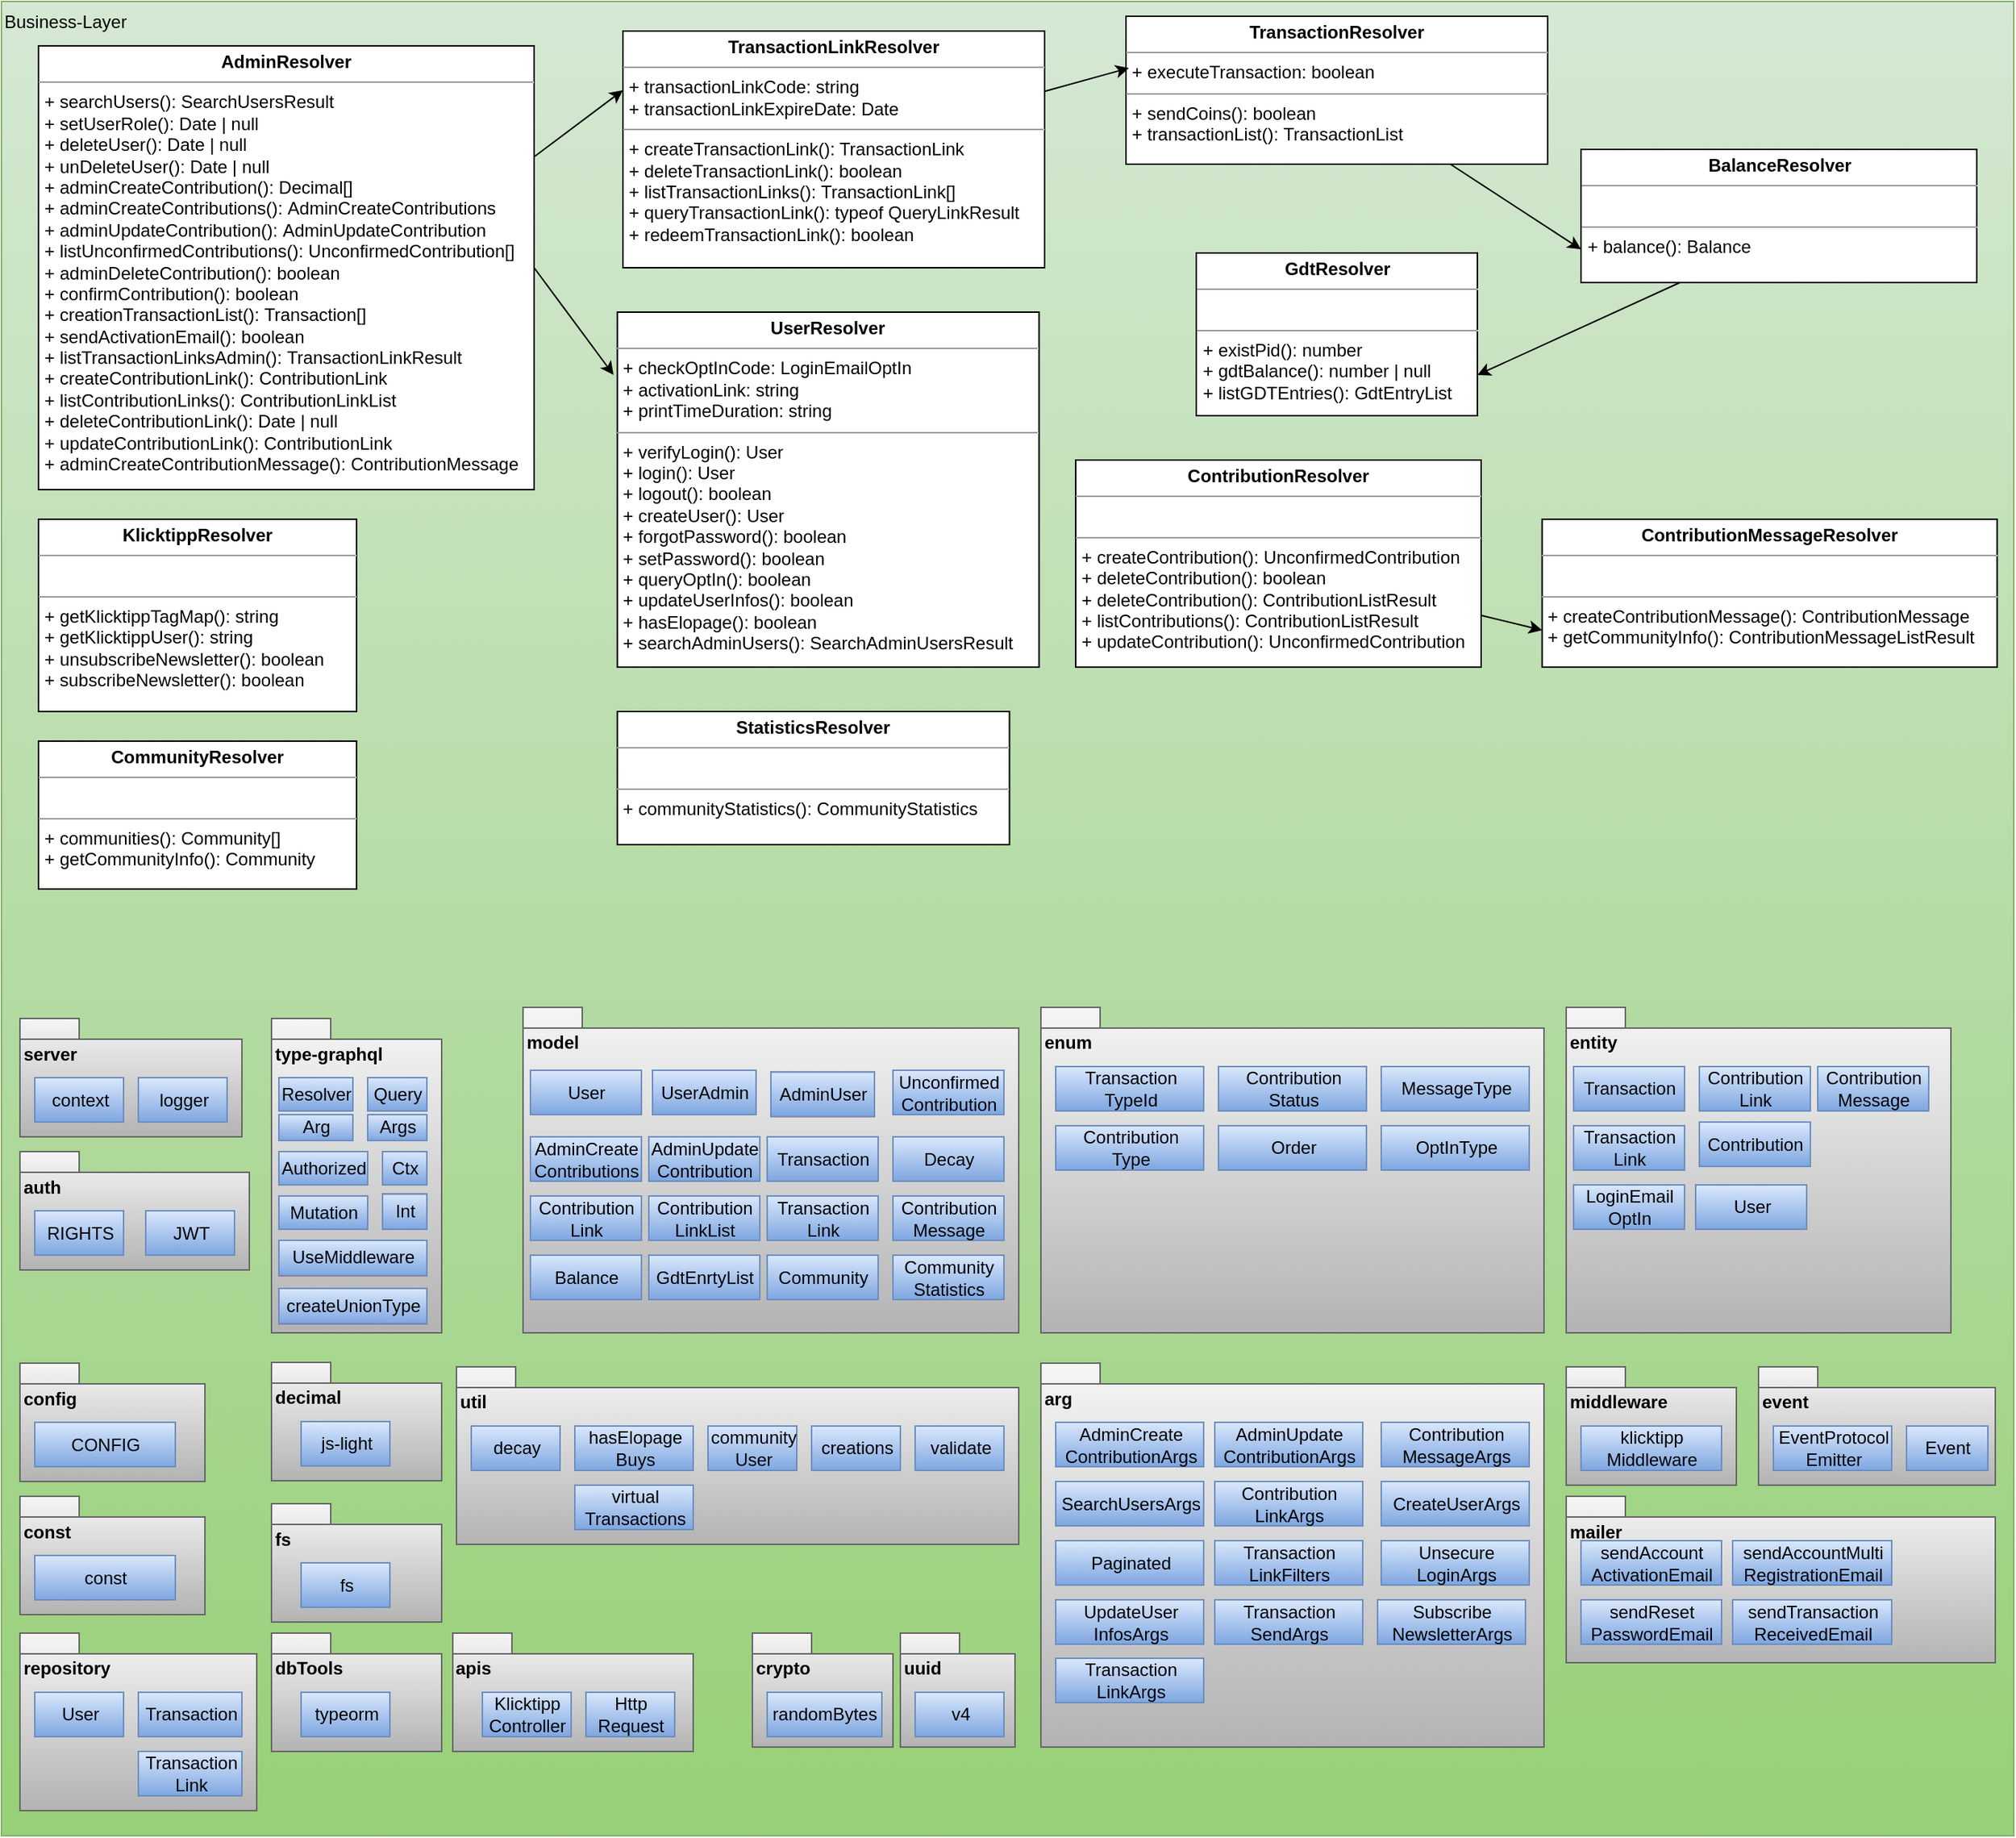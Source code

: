 <mxfile>
    <diagram id="ShO7q3t4R8ToIVqjYavh" name="Seite-1">
        <mxGraphModel dx="1363" dy="1067" grid="1" gridSize="10" guides="1" tooltips="1" connect="1" arrows="1" fold="1" page="1" pageScale="1" pageWidth="2336" pageHeight="1654" math="0" shadow="0">
            <root>
                <mxCell id="0"/>
                <mxCell id="1" parent="0"/>
                <mxCell id="2" value="Business-Layer" style="rounded=0;whiteSpace=wrap;html=1;fillColor=#d5e8d4;strokeColor=#82b366;gradientColor=#97d077;align=left;verticalAlign=top;" parent="1" vertex="1">
                    <mxGeometry x="40" y="80" width="1360" height="1240" as="geometry"/>
                </mxCell>
                <mxCell id="73" value="server" style="shape=folder;fontStyle=1;spacingTop=10;tabWidth=40;tabHeight=14;tabPosition=left;html=1;align=left;verticalAlign=top;fillColor=#f5f5f5;gradientColor=#b3b3b3;strokeColor=#666666;" vertex="1" parent="1">
                    <mxGeometry x="52.5" y="767.5" width="150" height="80" as="geometry"/>
                </mxCell>
                <mxCell id="74" value="context" style="html=1;fillColor=#dae8fc;gradientColor=#7ea6e0;strokeColor=#6c8ebf;" vertex="1" parent="1">
                    <mxGeometry x="62.5" y="807.5" width="60" height="30" as="geometry"/>
                </mxCell>
                <mxCell id="75" value="logger" style="html=1;fillColor=#dae8fc;gradientColor=#7ea6e0;strokeColor=#6c8ebf;" vertex="1" parent="1">
                    <mxGeometry x="132.5" y="807.5" width="60" height="30" as="geometry"/>
                </mxCell>
                <mxCell id="76" value="model" style="shape=folder;fontStyle=1;spacingTop=10;tabWidth=40;tabHeight=14;tabPosition=left;html=1;align=left;verticalAlign=top;fillColor=#f5f5f5;gradientColor=#b3b3b3;strokeColor=#666666;" vertex="1" parent="1">
                    <mxGeometry x="392.5" y="760" width="335" height="220" as="geometry"/>
                </mxCell>
                <mxCell id="77" value="auth" style="shape=folder;fontStyle=1;spacingTop=10;tabWidth=40;tabHeight=14;tabPosition=left;html=1;align=left;verticalAlign=top;fillColor=#f5f5f5;gradientColor=#b3b3b3;strokeColor=#666666;" vertex="1" parent="1">
                    <mxGeometry x="52.5" y="857.5" width="155" height="80" as="geometry"/>
                </mxCell>
                <mxCell id="78" value="RIGHTS" style="html=1;fillColor=#dae8fc;gradientColor=#7ea6e0;strokeColor=#6c8ebf;" vertex="1" parent="1">
                    <mxGeometry x="62.5" y="897.5" width="60" height="30" as="geometry"/>
                </mxCell>
                <mxCell id="79" value="repository" style="shape=folder;fontStyle=1;spacingTop=10;tabWidth=40;tabHeight=14;tabPosition=left;html=1;align=left;verticalAlign=top;fillColor=#f5f5f5;gradientColor=#b3b3b3;strokeColor=#666666;" vertex="1" parent="1">
                    <mxGeometry x="52.5" y="1183" width="160" height="120" as="geometry"/>
                </mxCell>
                <mxCell id="80" value="User" style="html=1;fillColor=#f8cecc;gradientColor=#ea6b66;strokeColor=#b85450;" vertex="1" parent="1">
                    <mxGeometry x="62.5" y="1223" width="60" height="30" as="geometry"/>
                </mxCell>
                <mxCell id="81" value="arg" style="shape=folder;fontStyle=1;spacingTop=10;tabWidth=40;tabHeight=14;tabPosition=left;html=1;align=left;verticalAlign=top;fillColor=#f5f5f5;gradientColor=#b3b3b3;strokeColor=#666666;" vertex="1" parent="1">
                    <mxGeometry x="742.5" y="1000.5" width="340" height="259.5" as="geometry"/>
                </mxCell>
                <mxCell id="82" value="AdminCreate&lt;br&gt;ContributionArgs" style="html=1;fillColor=#dae8fc;gradientColor=#7ea6e0;strokeColor=#6c8ebf;" vertex="1" parent="1">
                    <mxGeometry x="752.5" y="1040.5" width="100" height="30" as="geometry"/>
                </mxCell>
                <mxCell id="83" value="AdminUpdate&lt;br&gt;ContributionArgs" style="html=1;fillColor=#dae8fc;gradientColor=#7ea6e0;strokeColor=#6c8ebf;" vertex="1" parent="1">
                    <mxGeometry x="860" y="1040.5" width="100" height="30" as="geometry"/>
                </mxCell>
                <mxCell id="84" value="SearchUsersArgs" style="html=1;fillColor=#dae8fc;gradientColor=#7ea6e0;strokeColor=#6c8ebf;" vertex="1" parent="1">
                    <mxGeometry x="752.5" y="1080.5" width="100" height="30" as="geometry"/>
                </mxCell>
                <mxCell id="85" value="Contribution&lt;br&gt;LinkArgs" style="html=1;fillColor=#dae8fc;gradientColor=#7ea6e0;strokeColor=#6c8ebf;" vertex="1" parent="1">
                    <mxGeometry x="860" y="1080.5" width="100" height="30" as="geometry"/>
                </mxCell>
                <mxCell id="86" value="entity" style="shape=folder;fontStyle=1;spacingTop=10;tabWidth=40;tabHeight=14;tabPosition=left;html=1;align=left;verticalAlign=top;fillColor=#f5f5f5;gradientColor=#b3b3b3;strokeColor=#666666;" vertex="1" parent="1">
                    <mxGeometry x="1097.5" y="760" width="260" height="220" as="geometry"/>
                </mxCell>
                <mxCell id="87" value="Transaction" style="html=1;fillColor=#dae8fc;gradientColor=#7ea6e0;strokeColor=#6c8ebf;" vertex="1" parent="1">
                    <mxGeometry x="1102.5" y="800" width="75" height="30" as="geometry"/>
                </mxCell>
                <mxCell id="88" value="Contribution&lt;br&gt;Link" style="html=1;fillColor=#dae8fc;gradientColor=#7ea6e0;strokeColor=#6c8ebf;" vertex="1" parent="1">
                    <mxGeometry x="1187.5" y="800" width="75" height="30" as="geometry"/>
                </mxCell>
                <mxCell id="89" value="Transaction&lt;br&gt;Link" style="html=1;fillColor=#dae8fc;gradientColor=#7ea6e0;strokeColor=#6c8ebf;" vertex="1" parent="1">
                    <mxGeometry x="1102.5" y="840" width="75" height="30" as="geometry"/>
                </mxCell>
                <mxCell id="90" value="Transaction" style="html=1;fillColor=#dae8fc;gradientColor=#7ea6e0;strokeColor=#6c8ebf;" vertex="1" parent="1">
                    <mxGeometry x="132.5" y="1223" width="70" height="30" as="geometry"/>
                </mxCell>
                <mxCell id="91" value="util" style="shape=folder;fontStyle=1;spacingTop=10;tabWidth=40;tabHeight=14;tabPosition=left;html=1;align=left;verticalAlign=top;fillColor=#f5f5f5;gradientColor=#b3b3b3;strokeColor=#666666;" vertex="1" parent="1">
                    <mxGeometry x="347.5" y="1003" width="380" height="120" as="geometry"/>
                </mxCell>
                <mxCell id="92" value="decay" style="html=1;fillColor=#dae8fc;gradientColor=#7ea6e0;strokeColor=#6c8ebf;" vertex="1" parent="1">
                    <mxGeometry x="357.5" y="1043" width="60" height="30" as="geometry"/>
                </mxCell>
                <mxCell id="93" value="Contribution" style="html=1;fillColor=#dae8fc;gradientColor=#7ea6e0;strokeColor=#6c8ebf;" vertex="1" parent="1">
                    <mxGeometry x="1187.5" y="837.5" width="75" height="30" as="geometry"/>
                </mxCell>
                <mxCell id="94" value="hasElopage&lt;br&gt;Buys" style="html=1;fillColor=#dae8fc;gradientColor=#7ea6e0;strokeColor=#6c8ebf;" vertex="1" parent="1">
                    <mxGeometry x="427.5" y="1043" width="80" height="30" as="geometry"/>
                </mxCell>
                <mxCell id="95" value="LoginEmail&lt;br&gt;OptIn" style="html=1;fillColor=#dae8fc;gradientColor=#7ea6e0;strokeColor=#6c8ebf;" vertex="1" parent="1">
                    <mxGeometry x="1102.5" y="880" width="75" height="30" as="geometry"/>
                </mxCell>
                <mxCell id="96" value="User" style="html=1;fillColor=#dae8fc;gradientColor=#7ea6e0;strokeColor=#6c8ebf;" vertex="1" parent="1">
                    <mxGeometry x="1185" y="880" width="75" height="30" as="geometry"/>
                </mxCell>
                <mxCell id="97" value="enum" style="shape=folder;fontStyle=1;spacingTop=10;tabWidth=40;tabHeight=14;tabPosition=left;html=1;align=left;verticalAlign=top;fillColor=#f5f5f5;gradientColor=#b3b3b3;strokeColor=#666666;" vertex="1" parent="1">
                    <mxGeometry x="742.5" y="760" width="340" height="220" as="geometry"/>
                </mxCell>
                <mxCell id="98" value="Transaction&lt;br&gt;TypeId" style="html=1;fillColor=#dae8fc;gradientColor=#7ea6e0;strokeColor=#6c8ebf;" vertex="1" parent="1">
                    <mxGeometry x="752.5" y="800" width="100" height="30" as="geometry"/>
                </mxCell>
                <mxCell id="99" value="Contribution&lt;br&gt;Type" style="html=1;fillColor=#dae8fc;gradientColor=#7ea6e0;strokeColor=#6c8ebf;" vertex="1" parent="1">
                    <mxGeometry x="752.5" y="840" width="100" height="30" as="geometry"/>
                </mxCell>
                <mxCell id="100" value="Contribution&lt;br&gt;Status" style="html=1;fillColor=#dae8fc;gradientColor=#7ea6e0;strokeColor=#6c8ebf;" vertex="1" parent="1">
                    <mxGeometry x="862.5" y="800" width="100" height="30" as="geometry"/>
                </mxCell>
                <mxCell id="101" value="Paginated" style="html=1;fillColor=#dae8fc;gradientColor=#7ea6e0;strokeColor=#6c8ebf;" vertex="1" parent="1">
                    <mxGeometry x="752.5" y="1120.5" width="100" height="30" as="geometry"/>
                </mxCell>
                <mxCell id="102" value="Transaction&lt;br&gt;LinkFilters" style="html=1;fillColor=#dae8fc;gradientColor=#7ea6e0;strokeColor=#6c8ebf;" vertex="1" parent="1">
                    <mxGeometry x="860" y="1120.5" width="100" height="30" as="geometry"/>
                </mxCell>
                <mxCell id="103" value="Order" style="html=1;fillColor=#dae8fc;gradientColor=#7ea6e0;strokeColor=#6c8ebf;" vertex="1" parent="1">
                    <mxGeometry x="862.5" y="840" width="100" height="30" as="geometry"/>
                </mxCell>
                <mxCell id="104" value="community&lt;br&gt;User" style="html=1;fillColor=#dae8fc;gradientColor=#7ea6e0;strokeColor=#6c8ebf;" vertex="1" parent="1">
                    <mxGeometry x="517.5" y="1043" width="60" height="30" as="geometry"/>
                </mxCell>
                <mxCell id="105" value="mailer" style="shape=folder;fontStyle=1;spacingTop=10;tabWidth=40;tabHeight=14;tabPosition=left;html=1;align=left;verticalAlign=top;fillColor=#f5f5f5;gradientColor=#b3b3b3;strokeColor=#666666;" vertex="1" parent="1">
                    <mxGeometry x="1097.5" y="1090.5" width="290" height="112.5" as="geometry"/>
                </mxCell>
                <mxCell id="106" value="sendAccount&lt;br&gt;ActivationEmail" style="html=1;fillColor=#dae8fc;gradientColor=#7ea6e0;strokeColor=#6c8ebf;" vertex="1" parent="1">
                    <mxGeometry x="1107.5" y="1120.5" width="95" height="30" as="geometry"/>
                </mxCell>
                <mxCell id="107" value="config" style="shape=folder;fontStyle=1;spacingTop=10;tabWidth=40;tabHeight=14;tabPosition=left;html=1;align=left;verticalAlign=top;fillColor=#f5f5f5;gradientColor=#b3b3b3;strokeColor=#666666;" vertex="1" parent="1">
                    <mxGeometry x="52.5" y="1000.5" width="125" height="80" as="geometry"/>
                </mxCell>
                <mxCell id="108" value="CONFIG" style="html=1;fillColor=#dae8fc;gradientColor=#7ea6e0;strokeColor=#6c8ebf;" vertex="1" parent="1">
                    <mxGeometry x="62.5" y="1040.5" width="95" height="30" as="geometry"/>
                </mxCell>
                <mxCell id="109" value="creations" style="html=1;fillColor=#dae8fc;gradientColor=#7ea6e0;strokeColor=#6c8ebf;" vertex="1" parent="1">
                    <mxGeometry x="587.5" y="1043" width="60" height="30" as="geometry"/>
                </mxCell>
                <mxCell id="110" value="const" style="shape=folder;fontStyle=1;spacingTop=10;tabWidth=40;tabHeight=14;tabPosition=left;html=1;align=left;verticalAlign=top;fillColor=#f5f5f5;gradientColor=#b3b3b3;strokeColor=#666666;" vertex="1" parent="1">
                    <mxGeometry x="52.5" y="1090.5" width="125" height="80" as="geometry"/>
                </mxCell>
                <mxCell id="111" value="const" style="html=1;fillColor=#dae8fc;gradientColor=#7ea6e0;strokeColor=#6c8ebf;" vertex="1" parent="1">
                    <mxGeometry x="62.5" y="1130.5" width="95" height="30" as="geometry"/>
                </mxCell>
                <mxCell id="112" value="Contribution&lt;br&gt;Message" style="html=1;fillColor=#dae8fc;gradientColor=#7ea6e0;strokeColor=#6c8ebf;" vertex="1" parent="1">
                    <mxGeometry x="1267.5" y="800" width="75" height="30" as="geometry"/>
                </mxCell>
                <mxCell id="113" value="Contribution&lt;br&gt;MessageArgs" style="html=1;fillColor=#dae8fc;gradientColor=#7ea6e0;strokeColor=#6c8ebf;" vertex="1" parent="1">
                    <mxGeometry x="972.5" y="1040.5" width="100" height="30" as="geometry"/>
                </mxCell>
                <mxCell id="114" value="MessageType" style="html=1;fillColor=#dae8fc;gradientColor=#7ea6e0;strokeColor=#6c8ebf;" vertex="1" parent="1">
                    <mxGeometry x="972.5" y="800" width="100" height="30" as="geometry"/>
                </mxCell>
                <mxCell id="115" value="type-graphql" style="shape=folder;fontStyle=1;spacingTop=10;tabWidth=40;tabHeight=14;tabPosition=left;html=1;align=left;verticalAlign=top;fillColor=#f5f5f5;gradientColor=#b3b3b3;strokeColor=#666666;" vertex="1" parent="1">
                    <mxGeometry x="222.5" y="767.5" width="115" height="212.5" as="geometry"/>
                </mxCell>
                <mxCell id="116" value="dbTools" style="shape=folder;fontStyle=1;spacingTop=10;tabWidth=40;tabHeight=14;tabPosition=left;html=1;align=left;verticalAlign=top;fillColor=#f5f5f5;gradientColor=#b3b3b3;strokeColor=#666666;" vertex="1" parent="1">
                    <mxGeometry x="222.5" y="1183" width="115" height="80" as="geometry"/>
                </mxCell>
                <mxCell id="117" value="typeorm" style="html=1;fillColor=#dae8fc;gradientColor=#7ea6e0;strokeColor=#6c8ebf;" vertex="1" parent="1">
                    <mxGeometry x="242.5" y="1223" width="60" height="30" as="geometry"/>
                </mxCell>
                <mxCell id="118" value="Resolver" style="rounded=0;whiteSpace=wrap;html=1;fillColor=#dae8fc;gradientColor=#7ea6e0;strokeColor=#6c8ebf;" vertex="1" parent="1">
                    <mxGeometry x="227.5" y="807.5" width="50" height="22.5" as="geometry"/>
                </mxCell>
                <mxCell id="119" value="Query" style="rounded=0;whiteSpace=wrap;html=1;fillColor=#dae8fc;gradientColor=#7ea6e0;strokeColor=#6c8ebf;" vertex="1" parent="1">
                    <mxGeometry x="287.5" y="807.5" width="40" height="22.5" as="geometry"/>
                </mxCell>
                <mxCell id="120" value="Arg" style="rounded=0;whiteSpace=wrap;html=1;fillColor=#f8cecc;gradientColor=#ea6b66;strokeColor=#b85450;" vertex="1" parent="1">
                    <mxGeometry x="227.5" y="832.5" width="50" height="17.5" as="geometry"/>
                </mxCell>
                <mxCell id="121" value="Args" style="rounded=0;whiteSpace=wrap;html=1;fillColor=#dae8fc;gradientColor=#7ea6e0;strokeColor=#6c8ebf;" vertex="1" parent="1">
                    <mxGeometry x="287.5" y="832.5" width="40" height="17.5" as="geometry"/>
                </mxCell>
                <mxCell id="122" value="Authorized" style="rounded=0;whiteSpace=wrap;html=1;fillColor=#dae8fc;gradientColor=#7ea6e0;strokeColor=#6c8ebf;" vertex="1" parent="1">
                    <mxGeometry x="227.5" y="857.5" width="60" height="22.5" as="geometry"/>
                </mxCell>
                <mxCell id="123" value="Mutation" style="rounded=0;whiteSpace=wrap;html=1;fillColor=#dae8fc;gradientColor=#7ea6e0;strokeColor=#6c8ebf;" vertex="1" parent="1">
                    <mxGeometry x="227.5" y="887.5" width="60" height="22.5" as="geometry"/>
                </mxCell>
                <mxCell id="124" value="Ctx" style="rounded=0;whiteSpace=wrap;html=1;fillColor=#dae8fc;gradientColor=#7ea6e0;strokeColor=#6c8ebf;" vertex="1" parent="1">
                    <mxGeometry x="297.5" y="857.5" width="30" height="22.5" as="geometry"/>
                </mxCell>
                <mxCell id="125" value="fs" style="shape=folder;fontStyle=1;spacingTop=10;tabWidth=40;tabHeight=14;tabPosition=left;html=1;align=left;verticalAlign=top;fillColor=#f5f5f5;gradientColor=#b3b3b3;strokeColor=#666666;" vertex="1" parent="1">
                    <mxGeometry x="222.5" y="1095.5" width="115" height="80" as="geometry"/>
                </mxCell>
                <mxCell id="126" value="fs" style="html=1;fillColor=#f8cecc;gradientColor=#ea6b66;strokeColor=#b85450;" vertex="1" parent="1">
                    <mxGeometry x="242.5" y="1135.5" width="60" height="30" as="geometry"/>
                </mxCell>
                <mxCell id="127" value="JWT" style="html=1;fillColor=#f8cecc;gradientColor=#ea6b66;strokeColor=#b85450;" vertex="1" parent="1">
                    <mxGeometry x="137.5" y="897.5" width="60" height="30" as="geometry"/>
                </mxCell>
                <mxCell id="128" value="CreateUserArgs" style="html=1;fillColor=#dae8fc;gradientColor=#7ea6e0;strokeColor=#6c8ebf;" vertex="1" parent="1">
                    <mxGeometry x="972.5" y="1080.5" width="100" height="30" as="geometry"/>
                </mxCell>
                <mxCell id="129" value="Unsecure&lt;br&gt;LoginArgs" style="html=1;fillColor=#dae8fc;gradientColor=#7ea6e0;strokeColor=#6c8ebf;" vertex="1" parent="1">
                    <mxGeometry x="972.5" y="1120.5" width="100" height="30" as="geometry"/>
                </mxCell>
                <mxCell id="130" value="UpdateUser&lt;br&gt;InfosArgs" style="html=1;fillColor=#dae8fc;gradientColor=#7ea6e0;strokeColor=#6c8ebf;" vertex="1" parent="1">
                    <mxGeometry x="752.5" y="1160.5" width="100" height="30" as="geometry"/>
                </mxCell>
                <mxCell id="131" value="middleware" style="shape=folder;fontStyle=1;spacingTop=10;tabWidth=40;tabHeight=14;tabPosition=left;html=1;align=left;verticalAlign=top;fillColor=#f5f5f5;gradientColor=#b3b3b3;strokeColor=#666666;" vertex="1" parent="1">
                    <mxGeometry x="1097.5" y="1003" width="115" height="80" as="geometry"/>
                </mxCell>
                <mxCell id="132" value="klicktipp&lt;br&gt;Middleware" style="html=1;fillColor=#dae8fc;gradientColor=#7ea6e0;strokeColor=#6c8ebf;" vertex="1" parent="1">
                    <mxGeometry x="1107.5" y="1043" width="95" height="30" as="geometry"/>
                </mxCell>
                <mxCell id="133" value="OptInType" style="html=1;fillColor=#dae8fc;gradientColor=#7ea6e0;strokeColor=#6c8ebf;" vertex="1" parent="1">
                    <mxGeometry x="972.5" y="840" width="100" height="30" as="geometry"/>
                </mxCell>
                <mxCell id="134" value="sendReset&lt;br&gt;PasswordEmail" style="html=1;fillColor=#dae8fc;gradientColor=#7ea6e0;strokeColor=#6c8ebf;" vertex="1" parent="1">
                    <mxGeometry x="1107.5" y="1160.5" width="95" height="30" as="geometry"/>
                </mxCell>
                <mxCell id="135" value="sendAccountMulti&lt;br&gt;RegistrationEmail" style="html=1;fillColor=#dae8fc;gradientColor=#7ea6e0;strokeColor=#6c8ebf;" vertex="1" parent="1">
                    <mxGeometry x="1210" y="1120.5" width="107.5" height="30" as="geometry"/>
                </mxCell>
                <mxCell id="136" value="event" style="shape=folder;fontStyle=1;spacingTop=10;tabWidth=40;tabHeight=14;tabPosition=left;html=1;align=left;verticalAlign=top;fillColor=#f5f5f5;gradientColor=#b3b3b3;strokeColor=#666666;" vertex="1" parent="1">
                    <mxGeometry x="1227.5" y="1003" width="160" height="80" as="geometry"/>
                </mxCell>
                <mxCell id="137" value="EventProtocol&lt;br&gt;Emitter" style="html=1;fillColor=#dae8fc;gradientColor=#7ea6e0;strokeColor=#6c8ebf;" vertex="1" parent="1">
                    <mxGeometry x="1237.5" y="1043" width="80" height="30" as="geometry"/>
                </mxCell>
                <mxCell id="138" value="Event" style="html=1;fillColor=#dae8fc;gradientColor=#7ea6e0;strokeColor=#6c8ebf;" vertex="1" parent="1">
                    <mxGeometry x="1327.5" y="1043" width="55" height="30" as="geometry"/>
                </mxCell>
                <mxCell id="139" value="Int" style="rounded=0;whiteSpace=wrap;html=1;fillColor=#f8cecc;gradientColor=#ea6b66;strokeColor=#b85450;" vertex="1" parent="1">
                    <mxGeometry x="297.5" y="886.25" width="30" height="23.75" as="geometry"/>
                </mxCell>
                <mxCell id="140" value="decimal" style="shape=folder;fontStyle=1;spacingTop=10;tabWidth=40;tabHeight=14;tabPosition=left;html=1;align=left;verticalAlign=top;fillColor=#f5f5f5;gradientColor=#b3b3b3;strokeColor=#666666;" vertex="1" parent="1">
                    <mxGeometry x="222.5" y="1000" width="115" height="80" as="geometry"/>
                </mxCell>
                <mxCell id="141" value="js-light" style="html=1;fillColor=#dae8fc;gradientColor=#7ea6e0;strokeColor=#6c8ebf;" vertex="1" parent="1">
                    <mxGeometry x="242.5" y="1040" width="60" height="30" as="geometry"/>
                </mxCell>
                <mxCell id="142" value="UserAdmin" style="html=1;fillColor=#f8cecc;gradientColor=#ea6b66;strokeColor=#b85450;" vertex="1" parent="1">
                    <mxGeometry x="480" y="802.5" width="70" height="30" as="geometry"/>
                </mxCell>
                <mxCell id="143" value="Unconfirmed&lt;br&gt;Contribution" style="html=1;fillColor=#dae8fc;gradientColor=#7ea6e0;strokeColor=#6c8ebf;" vertex="1" parent="1">
                    <mxGeometry x="642.5" y="802.5" width="75" height="30" as="geometry"/>
                </mxCell>
                <mxCell id="144" value="AdminCreate&lt;br&gt;Contributions" style="html=1;fillColor=#dae8fc;gradientColor=#7ea6e0;strokeColor=#6c8ebf;" vertex="1" parent="1">
                    <mxGeometry x="397.5" y="847.5" width="75" height="30" as="geometry"/>
                </mxCell>
                <mxCell id="145" value="AdminUpdate&lt;br&gt;Contribution" style="html=1;fillColor=#dae8fc;gradientColor=#7ea6e0;strokeColor=#6c8ebf;" vertex="1" parent="1">
                    <mxGeometry x="477.5" y="847.5" width="75" height="30" as="geometry"/>
                </mxCell>
                <mxCell id="146" value="Contribution&lt;br&gt;Link" style="html=1;fillColor=#f8cecc;gradientColor=#ea6b66;strokeColor=#b85450;" vertex="1" parent="1">
                    <mxGeometry x="397.5" y="887.5" width="75" height="30" as="geometry"/>
                </mxCell>
                <mxCell id="147" value="Contribution&lt;br&gt;LinkList" style="html=1;fillColor=#dae8fc;gradientColor=#7ea6e0;strokeColor=#6c8ebf;" vertex="1" parent="1">
                    <mxGeometry x="477.5" y="887.5" width="75" height="30" as="geometry"/>
                </mxCell>
                <mxCell id="148" value="Transaction" style="html=1;fillColor=#dae8fc;gradientColor=#7ea6e0;strokeColor=#6c8ebf;" vertex="1" parent="1">
                    <mxGeometry x="557.5" y="847.5" width="75" height="30" as="geometry"/>
                </mxCell>
                <mxCell id="149" value="Transaction&lt;br&gt;Link" style="html=1;fillColor=#dae8fc;gradientColor=#7ea6e0;strokeColor=#6c8ebf;" vertex="1" parent="1">
                    <mxGeometry x="557.5" y="887.5" width="75" height="30" as="geometry"/>
                </mxCell>
                <mxCell id="150" value="User" style="html=1;fillColor=#dae8fc;gradientColor=#7ea6e0;strokeColor=#6c8ebf;" vertex="1" parent="1">
                    <mxGeometry x="397.5" y="802.5" width="75" height="30" as="geometry"/>
                </mxCell>
                <mxCell id="151" value="Decay" style="html=1;fillColor=#dae8fc;gradientColor=#7ea6e0;strokeColor=#6c8ebf;" vertex="1" parent="1">
                    <mxGeometry x="642.5" y="847.5" width="75" height="30" as="geometry"/>
                </mxCell>
                <mxCell id="152" value="Contribution&lt;br&gt;Message" style="html=1;fillColor=#dae8fc;gradientColor=#7ea6e0;strokeColor=#6c8ebf;" vertex="1" parent="1">
                    <mxGeometry x="642.5" y="887.5" width="75" height="30" as="geometry"/>
                </mxCell>
                <mxCell id="153" value="AdminUser" style="html=1;fillColor=#f8cecc;gradientColor=#ea6b66;strokeColor=#b85450;" vertex="1" parent="1">
                    <mxGeometry x="560" y="803.75" width="70" height="30" as="geometry"/>
                </mxCell>
                <mxCell id="154" value="sendTransaction&lt;br&gt;ReceivedEmail" style="html=1;fillColor=#dae8fc;gradientColor=#7ea6e0;strokeColor=#6c8ebf;" vertex="1" parent="1">
                    <mxGeometry x="1210" y="1160.5" width="107.5" height="30" as="geometry"/>
                </mxCell>
                <mxCell id="155" value="Transaction&lt;br&gt;SendArgs" style="html=1;fillColor=#dae8fc;gradientColor=#7ea6e0;strokeColor=#6c8ebf;" vertex="1" parent="1">
                    <mxGeometry x="860" y="1160.5" width="100" height="30" as="geometry"/>
                </mxCell>
                <mxCell id="156" value="Transaction&lt;br&gt;Link" style="html=1;fillColor=#dae8fc;gradientColor=#7ea6e0;strokeColor=#6c8ebf;" vertex="1" parent="1">
                    <mxGeometry x="132.5" y="1263" width="70" height="30" as="geometry"/>
                </mxCell>
                <mxCell id="157" value="validate" style="html=1;fillColor=#dae8fc;gradientColor=#7ea6e0;strokeColor=#6c8ebf;" vertex="1" parent="1">
                    <mxGeometry x="657.5" y="1043" width="60" height="30" as="geometry"/>
                </mxCell>
                <mxCell id="158" value="virtual&lt;br&gt;Transactions" style="html=1;fillColor=#dae8fc;gradientColor=#7ea6e0;strokeColor=#6c8ebf;" vertex="1" parent="1">
                    <mxGeometry x="427.5" y="1083" width="80" height="30" as="geometry"/>
                </mxCell>
                <mxCell id="159" value="Balance" style="html=1;fillColor=#f8cecc;gradientColor=#ea6b66;strokeColor=#b85450;" vertex="1" parent="1">
                    <mxGeometry x="397.5" y="927.5" width="75" height="30" as="geometry"/>
                </mxCell>
                <mxCell id="160" value="GdtEnrtyList" style="html=1;fillColor=#dae8fc;gradientColor=#7ea6e0;strokeColor=#6c8ebf;" vertex="1" parent="1">
                    <mxGeometry x="477.5" y="927.5" width="75" height="30" as="geometry"/>
                </mxCell>
                <mxCell id="161" value="apis" style="shape=folder;fontStyle=1;spacingTop=10;tabWidth=40;tabHeight=14;tabPosition=left;html=1;align=left;verticalAlign=top;fillColor=#f5f5f5;gradientColor=#b3b3b3;strokeColor=#666666;" vertex="1" parent="1">
                    <mxGeometry x="345" y="1183" width="162.5" height="80" as="geometry"/>
                </mxCell>
                <mxCell id="162" value="Klicktipp&lt;br&gt;Controller" style="html=1;fillColor=#dae8fc;gradientColor=#7ea6e0;strokeColor=#6c8ebf;" vertex="1" parent="1">
                    <mxGeometry x="365" y="1223" width="60" height="30" as="geometry"/>
                </mxCell>
                <mxCell id="163" value="Http&lt;br&gt;Request" style="html=1;fillColor=#dae8fc;gradientColor=#7ea6e0;strokeColor=#6c8ebf;" vertex="1" parent="1">
                    <mxGeometry x="435" y="1223" width="60" height="30" as="geometry"/>
                </mxCell>
                <mxCell id="164" value="Community" style="html=1;fillColor=#dae8fc;gradientColor=#7ea6e0;strokeColor=#6c8ebf;" vertex="1" parent="1">
                    <mxGeometry x="557.5" y="927.5" width="75" height="30" as="geometry"/>
                </mxCell>
                <mxCell id="165" value="Subscribe&lt;br&gt;NewsletterArgs" style="html=1;fillColor=#dae8fc;gradientColor=#7ea6e0;strokeColor=#6c8ebf;" vertex="1" parent="1">
                    <mxGeometry x="970" y="1160.5" width="100" height="30" as="geometry"/>
                </mxCell>
                <mxCell id="166" value="Community&lt;br&gt;Statistics" style="html=1;fillColor=#dae8fc;gradientColor=#7ea6e0;strokeColor=#6c8ebf;" vertex="1" parent="1">
                    <mxGeometry x="642.5" y="927.5" width="75" height="30" as="geometry"/>
                </mxCell>
                <mxCell id="167" value="UseMiddleware" style="rounded=0;whiteSpace=wrap;html=1;fillColor=#f8cecc;gradientColor=#ea6b66;strokeColor=#b85450;" vertex="1" parent="1">
                    <mxGeometry x="227.5" y="917.5" width="100" height="23.75" as="geometry"/>
                </mxCell>
                <mxCell id="168" value="createUnionType" style="rounded=0;whiteSpace=wrap;html=1;fillColor=#f8cecc;gradientColor=#ea6b66;strokeColor=#b85450;" vertex="1" parent="1">
                    <mxGeometry x="227.5" y="950" width="100" height="23.75" as="geometry"/>
                </mxCell>
                <mxCell id="169" value="Transaction&lt;br&gt;LinkArgs" style="html=1;fillColor=#dae8fc;gradientColor=#7ea6e0;strokeColor=#6c8ebf;" vertex="1" parent="1">
                    <mxGeometry x="752.5" y="1200" width="100" height="30" as="geometry"/>
                </mxCell>
                <mxCell id="170" value="uuid" style="shape=folder;fontStyle=1;spacingTop=10;tabWidth=40;tabHeight=14;tabPosition=left;html=1;align=left;verticalAlign=top;fillColor=#f5f5f5;gradientColor=#b3b3b3;strokeColor=#666666;" vertex="1" parent="1">
                    <mxGeometry x="647.5" y="1183" width="77.5" height="77" as="geometry"/>
                </mxCell>
                <mxCell id="171" value="v4" style="html=1;fillColor=#dae8fc;gradientColor=#7ea6e0;strokeColor=#6c8ebf;" vertex="1" parent="1">
                    <mxGeometry x="657.5" y="1223" width="60" height="30" as="geometry"/>
                </mxCell>
                <mxCell id="172" value="crypto" style="shape=folder;fontStyle=1;spacingTop=10;tabWidth=40;tabHeight=14;tabPosition=left;html=1;align=left;verticalAlign=top;fillColor=#f5f5f5;gradientColor=#b3b3b3;strokeColor=#666666;" vertex="1" parent="1">
                    <mxGeometry x="547.5" y="1183" width="95" height="77" as="geometry"/>
                </mxCell>
                <mxCell id="173" value="randomBytes" style="html=1;fillColor=#dae8fc;gradientColor=#7ea6e0;strokeColor=#6c8ebf;" vertex="1" parent="1">
                    <mxGeometry x="557.5" y="1223" width="77.5" height="30" as="geometry"/>
                </mxCell>
                <mxCell id="174" value="User" style="html=1;fillColor=#f8cecc;gradientColor=#ea6b66;strokeColor=#b85450;" vertex="1" parent="1">
                    <mxGeometry x="62.5" y="1223" width="60" height="30" as="geometry"/>
                </mxCell>
                <mxCell id="175" value="fs" style="html=1;fillColor=#f8cecc;gradientColor=#ea6b66;strokeColor=#b85450;" vertex="1" parent="1">
                    <mxGeometry x="242.5" y="1135.5" width="60" height="30" as="geometry"/>
                </mxCell>
                <mxCell id="176" value="JWT" style="html=1;fillColor=#dae8fc;gradientColor=#7ea6e0;strokeColor=#6c8ebf;" vertex="1" parent="1">
                    <mxGeometry x="137.5" y="897.5" width="60" height="30" as="geometry"/>
                </mxCell>
                <mxCell id="177" value="createUnionType" style="rounded=0;whiteSpace=wrap;html=1;fillColor=#f8cecc;gradientColor=#ea6b66;strokeColor=#b85450;" vertex="1" parent="1">
                    <mxGeometry x="227.5" y="950" width="100" height="23.75" as="geometry"/>
                </mxCell>
                <mxCell id="178" value="UseMiddleware" style="rounded=0;whiteSpace=wrap;html=1;fillColor=#f8cecc;gradientColor=#ea6b66;strokeColor=#b85450;" vertex="1" parent="1">
                    <mxGeometry x="227.5" y="917.5" width="100" height="23.75" as="geometry"/>
                </mxCell>
                <mxCell id="179" value="Int" style="rounded=0;whiteSpace=wrap;html=1;fillColor=#f8cecc;gradientColor=#ea6b66;strokeColor=#b85450;" vertex="1" parent="1">
                    <mxGeometry x="297.5" y="886.25" width="30" height="23.75" as="geometry"/>
                </mxCell>
                <mxCell id="180" value="Arg" style="rounded=0;whiteSpace=wrap;html=1;fillColor=#f8cecc;gradientColor=#ea6b66;strokeColor=#b85450;" vertex="1" parent="1">
                    <mxGeometry x="227.5" y="832.5" width="50" height="17.5" as="geometry"/>
                </mxCell>
                <mxCell id="181" value="UserAdmin" style="html=1;fillColor=#dae8fc;gradientColor=#7ea6e0;strokeColor=#6c8ebf;" vertex="1" parent="1">
                    <mxGeometry x="480" y="802.5" width="70" height="30" as="geometry"/>
                </mxCell>
                <mxCell id="182" value="AdminUser" style="html=1;fillColor=#dae8fc;gradientColor=#7ea6e0;strokeColor=#6c8ebf;" vertex="1" parent="1">
                    <mxGeometry x="560" y="803.75" width="70" height="30" as="geometry"/>
                </mxCell>
                <mxCell id="185" value="User" style="html=1;fillColor=#f8cecc;gradientColor=#ea6b66;strokeColor=#b85450;" vertex="1" parent="1">
                    <mxGeometry x="62.5" y="1223" width="60" height="30" as="geometry"/>
                </mxCell>
                <mxCell id="186" value="fs" style="html=1;fillColor=#f8cecc;gradientColor=#ea6b66;strokeColor=#b85450;" vertex="1" parent="1">
                    <mxGeometry x="242.5" y="1135.5" width="60" height="30" as="geometry"/>
                </mxCell>
                <mxCell id="187" value="User" style="html=1;fillColor=#dae8fc;gradientColor=#7ea6e0;strokeColor=#6c8ebf;" vertex="1" parent="1">
                    <mxGeometry x="62.5" y="1223" width="60" height="30" as="geometry"/>
                </mxCell>
                <mxCell id="188" value="fs" style="html=1;fillColor=#dae8fc;gradientColor=#7ea6e0;strokeColor=#6c8ebf;" vertex="1" parent="1">
                    <mxGeometry x="242.5" y="1135.5" width="60" height="30" as="geometry"/>
                </mxCell>
                <mxCell id="189" value="createUnionType" style="rounded=0;whiteSpace=wrap;html=1;fillColor=#dae8fc;gradientColor=#7ea6e0;strokeColor=#6c8ebf;" vertex="1" parent="1">
                    <mxGeometry x="227.5" y="950" width="100" height="23.75" as="geometry"/>
                </mxCell>
                <mxCell id="190" value="UseMiddleware" style="rounded=0;whiteSpace=wrap;html=1;fillColor=#dae8fc;gradientColor=#7ea6e0;strokeColor=#6c8ebf;" vertex="1" parent="1">
                    <mxGeometry x="227.5" y="917.5" width="100" height="23.75" as="geometry"/>
                </mxCell>
                <mxCell id="191" value="Int" style="rounded=0;whiteSpace=wrap;html=1;fillColor=#dae8fc;gradientColor=#7ea6e0;strokeColor=#6c8ebf;" vertex="1" parent="1">
                    <mxGeometry x="297.5" y="886.25" width="30" height="23.75" as="geometry"/>
                </mxCell>
                <mxCell id="192" value="Arg" style="rounded=0;whiteSpace=wrap;html=1;fillColor=#dae8fc;gradientColor=#7ea6e0;strokeColor=#6c8ebf;" vertex="1" parent="1">
                    <mxGeometry x="227.5" y="832.5" width="50" height="17.5" as="geometry"/>
                </mxCell>
                <mxCell id="193" value="Balance" style="html=1;fillColor=#dae8fc;gradientColor=#7ea6e0;strokeColor=#6c8ebf;" vertex="1" parent="1">
                    <mxGeometry x="397.5" y="927.5" width="75" height="30" as="geometry"/>
                </mxCell>
                <mxCell id="194" value="Contribution&lt;br&gt;Link" style="html=1;fillColor=#dae8fc;gradientColor=#7ea6e0;strokeColor=#6c8ebf;" vertex="1" parent="1">
                    <mxGeometry x="397.5" y="887.5" width="75" height="30" as="geometry"/>
                </mxCell>
                <mxCell id="195" style="edgeStyle=none;html=1;entryX=-0.009;entryY=0.177;entryDx=0;entryDy=0;exitX=1;exitY=0.5;exitDx=0;exitDy=0;entryPerimeter=0;" edge="1" parent="1" source="197" target="198">
                    <mxGeometry relative="1" as="geometry">
                        <Array as="points"/>
                        <mxPoint x="633.04" y="324" as="targetPoint"/>
                    </mxGeometry>
                </mxCell>
                <mxCell id="196" style="edgeStyle=none;html=1;entryX=0;entryY=0.25;entryDx=0;entryDy=0;exitX=1;exitY=0.25;exitDx=0;exitDy=0;" edge="1" parent="1" source="197" target="201">
                    <mxGeometry relative="1" as="geometry">
                        <Array as="points"/>
                        <mxPoint x="656.5" y="225" as="targetPoint"/>
                    </mxGeometry>
                </mxCell>
                <mxCell id="197" value="&lt;p style=&quot;margin: 0px ; margin-top: 4px ; text-align: center&quot;&gt;&lt;b&gt;AdminResolver&lt;/b&gt;&lt;/p&gt;&lt;hr size=&quot;1&quot;&gt;&lt;p style=&quot;margin: 0px ; margin-left: 4px&quot;&gt;+ searchUsers():&amp;nbsp;SearchUsersResult&lt;/p&gt;&lt;p style=&quot;margin: 0px ; margin-left: 4px&quot;&gt;+&amp;nbsp;setUserRole(): Date | null&lt;/p&gt;&lt;p style=&quot;margin: 0px ; margin-left: 4px&quot;&gt;+&amp;nbsp;deleteUser(): Date | null&lt;/p&gt;&lt;p style=&quot;margin: 0px ; margin-left: 4px&quot;&gt;+&amp;nbsp;unDeleteUser(): Date | null&lt;/p&gt;&lt;p style=&quot;margin: 0px ; margin-left: 4px&quot;&gt;+&amp;nbsp;adminCreateContribution():&amp;nbsp;Decimal[]&lt;/p&gt;&lt;p style=&quot;margin: 0px ; margin-left: 4px&quot;&gt;+&amp;nbsp;adminCreateContributions():&amp;nbsp;AdminCreateContributions&lt;/p&gt;&lt;p style=&quot;margin: 0px ; margin-left: 4px&quot;&gt;+&amp;nbsp;adminUpdateContribution():&amp;nbsp;AdminUpdateContribution&lt;/p&gt;&lt;p style=&quot;margin: 0px ; margin-left: 4px&quot;&gt;+&amp;nbsp;listUnconfirmedContributions():&amp;nbsp;UnconfirmedContribution[]&lt;/p&gt;&lt;p style=&quot;margin: 0px ; margin-left: 4px&quot;&gt;+&amp;nbsp;adminDeleteContribution():&amp;nbsp;boolean&lt;/p&gt;&lt;p style=&quot;margin: 0px ; margin-left: 4px&quot;&gt;+&amp;nbsp;confirmContribution():&amp;nbsp;boolean&lt;/p&gt;&lt;p style=&quot;margin: 0px ; margin-left: 4px&quot;&gt;+&amp;nbsp;creationTransactionList():&amp;nbsp;Transaction[]&lt;/p&gt;&lt;p style=&quot;margin: 0px ; margin-left: 4px&quot;&gt;+&amp;nbsp;sendActivationEmail():&amp;nbsp;boolean&lt;/p&gt;&lt;p style=&quot;margin: 0px ; margin-left: 4px&quot;&gt;+&amp;nbsp;listTransactionLinksAdmin():&amp;nbsp;TransactionLinkResult&lt;/p&gt;&lt;p style=&quot;margin: 0px ; margin-left: 4px&quot;&gt;+&amp;nbsp;createContributionLink():&amp;nbsp;ContributionLink&lt;/p&gt;&lt;p style=&quot;margin: 0px ; margin-left: 4px&quot;&gt;+&amp;nbsp;listContributionLinks():&amp;nbsp;ContributionLinkList&lt;/p&gt;&lt;p style=&quot;margin: 0px ; margin-left: 4px&quot;&gt;+&amp;nbsp;deleteContributionLink():&amp;nbsp;Date | null&lt;/p&gt;&lt;p style=&quot;margin: 0px ; margin-left: 4px&quot;&gt;+&amp;nbsp;updateContributionLink():&amp;nbsp;ContributionLink&lt;/p&gt;&lt;p style=&quot;margin: 0px ; margin-left: 4px&quot;&gt;+&amp;nbsp;adminCreateContributionMessage():&amp;nbsp;ContributionMessage&lt;/p&gt;" style="verticalAlign=top;align=left;overflow=fill;fontSize=12;fontFamily=Helvetica;html=1;" vertex="1" parent="1">
                    <mxGeometry x="65" y="110" width="335" height="300" as="geometry"/>
                </mxCell>
                <mxCell id="198" value="&lt;p style=&quot;margin: 0px ; margin-top: 4px ; text-align: center&quot;&gt;&lt;b&gt;UserResolver&lt;/b&gt;&lt;/p&gt;&lt;hr size=&quot;1&quot;&gt;&lt;p style=&quot;margin: 0px ; margin-left: 4px&quot;&gt;+ checkOptInCode:&amp;nbsp;LoginEmailOptIn&lt;/p&gt;&lt;p style=&quot;margin: 0px ; margin-left: 4px&quot;&gt;+&amp;nbsp;activationLink: string&lt;/p&gt;&lt;p style=&quot;margin: 0px ; margin-left: 4px&quot;&gt;+&amp;nbsp;printTimeDuration: string&lt;/p&gt;&lt;hr size=&quot;1&quot;&gt;&lt;p style=&quot;margin: 0px ; margin-left: 4px&quot;&gt;+ verifyLogin(): User&lt;/p&gt;&lt;p style=&quot;margin: 0px ; margin-left: 4px&quot;&gt;+&amp;nbsp;login(): User&lt;/p&gt;&lt;p style=&quot;margin: 0px ; margin-left: 4px&quot;&gt;+&amp;nbsp;logout(): boolean&lt;/p&gt;&lt;p style=&quot;margin: 0px ; margin-left: 4px&quot;&gt;+&amp;nbsp;createUser(): User&lt;/p&gt;&lt;p style=&quot;margin: 0px ; margin-left: 4px&quot;&gt;+&amp;nbsp;forgotPassword(): boolean&lt;/p&gt;&lt;p style=&quot;margin: 0px ; margin-left: 4px&quot;&gt;+&amp;nbsp;setPassword(): boolean&lt;/p&gt;&lt;p style=&quot;margin: 0px ; margin-left: 4px&quot;&gt;+&amp;nbsp;queryOptIn(): boolean&lt;/p&gt;&lt;p style=&quot;margin: 0px ; margin-left: 4px&quot;&gt;+&amp;nbsp;updateUserInfos(): boolean&lt;/p&gt;&lt;p style=&quot;margin: 0px ; margin-left: 4px&quot;&gt;+&amp;nbsp;hasElopage(): boolean&lt;/p&gt;&lt;p style=&quot;margin: 0px ; margin-left: 4px&quot;&gt;+&amp;nbsp;searchAdminUsers():&amp;nbsp;SearchAdminUsersResult&lt;/p&gt;" style="verticalAlign=top;align=left;overflow=fill;fontSize=12;fontFamily=Helvetica;html=1;" vertex="1" parent="1">
                    <mxGeometry x="456.25" y="290" width="285" height="240" as="geometry"/>
                </mxCell>
                <mxCell id="203" style="edgeStyle=none;html=1;entryX=0;entryY=0.75;entryDx=0;entryDy=0;" edge="1" parent="1" source="199" target="202">
                    <mxGeometry relative="1" as="geometry"/>
                </mxCell>
                <mxCell id="199" value="&lt;p style=&quot;margin: 0px ; margin-top: 4px ; text-align: center&quot;&gt;&lt;b&gt;TransactionResolver&lt;/b&gt;&lt;/p&gt;&lt;hr size=&quot;1&quot;&gt;&lt;p style=&quot;margin: 0px ; margin-left: 4px&quot;&gt;+ executeTransaction: boolean&lt;/p&gt;&lt;hr size=&quot;1&quot;&gt;&lt;p style=&quot;margin: 0px ; margin-left: 4px&quot;&gt;+ sendCoins(): boolean&lt;/p&gt;&lt;p style=&quot;margin: 0px ; margin-left: 4px&quot;&gt;+&amp;nbsp;transactionList():&amp;nbsp;TransactionList&lt;/p&gt;" style="verticalAlign=top;align=left;overflow=fill;fontSize=12;fontFamily=Helvetica;html=1;" vertex="1" parent="1">
                    <mxGeometry x="800" y="90" width="285" height="100" as="geometry"/>
                </mxCell>
                <mxCell id="200" style="edgeStyle=none;html=1;entryX=0.007;entryY=0.35;entryDx=0;entryDy=0;entryPerimeter=0;" edge="1" parent="1" source="201" target="199">
                    <mxGeometry relative="1" as="geometry"/>
                </mxCell>
                <mxCell id="201" value="&lt;p style=&quot;margin: 0px ; margin-top: 4px ; text-align: center&quot;&gt;&lt;b&gt;TransactionLinkResolver&lt;/b&gt;&lt;/p&gt;&lt;hr size=&quot;1&quot;&gt;&lt;p style=&quot;margin: 0px ; margin-left: 4px&quot;&gt;+&amp;nbsp;transactionLinkCode: string&lt;/p&gt;&lt;p style=&quot;margin: 0px ; margin-left: 4px&quot;&gt;+&amp;nbsp;transactionLinkExpireDate: Date&lt;/p&gt;&lt;hr size=&quot;1&quot;&gt;&lt;p style=&quot;margin: 0px ; margin-left: 4px&quot;&gt;+ createTransactionLink(): TransactionLink&lt;/p&gt;&lt;p style=&quot;margin: 0px ; margin-left: 4px&quot;&gt;+&amp;nbsp;deleteTransactionLink(): boolean&lt;/p&gt;&lt;p style=&quot;margin: 0px ; margin-left: 4px&quot;&gt;+&amp;nbsp;listTransactionLinks():&amp;nbsp;TransactionLink[]&lt;/p&gt;&lt;p style=&quot;margin: 0px ; margin-left: 4px&quot;&gt;+&amp;nbsp;queryTransactionLink():&amp;nbsp;typeof QueryLinkResult&lt;/p&gt;&lt;p style=&quot;margin: 0px ; margin-left: 4px&quot;&gt;+&amp;nbsp;redeemTransactionLink(): boolean&lt;/p&gt;" style="verticalAlign=top;align=left;overflow=fill;fontSize=12;fontFamily=Helvetica;html=1;" vertex="1" parent="1">
                    <mxGeometry x="460" y="100" width="285" height="160" as="geometry"/>
                </mxCell>
                <mxCell id="211" style="edgeStyle=none;html=1;entryX=1;entryY=0.75;entryDx=0;entryDy=0;exitX=0.25;exitY=1;exitDx=0;exitDy=0;" edge="1" parent="1" source="202" target="206">
                    <mxGeometry relative="1" as="geometry"/>
                </mxCell>
                <mxCell id="202" value="&lt;p style=&quot;margin: 0px ; margin-top: 4px ; text-align: center&quot;&gt;&lt;b&gt;BalanceResolver&lt;/b&gt;&lt;/p&gt;&lt;hr size=&quot;1&quot;&gt;&lt;p style=&quot;margin: 0px ; margin-left: 4px&quot;&gt;&lt;br&gt;&lt;/p&gt;&lt;hr size=&quot;1&quot;&gt;&lt;p style=&quot;margin: 0px ; margin-left: 4px&quot;&gt;+ balance(): Balance&lt;/p&gt;" style="verticalAlign=top;align=left;overflow=fill;fontSize=12;fontFamily=Helvetica;html=1;" vertex="1" parent="1">
                    <mxGeometry x="1107.5" y="180" width="267.5" height="90" as="geometry"/>
                </mxCell>
                <mxCell id="204" value="&lt;p style=&quot;margin: 0px ; margin-top: 4px ; text-align: center&quot;&gt;&lt;b&gt;StatisticsResolver&lt;/b&gt;&lt;/p&gt;&lt;hr size=&quot;1&quot;&gt;&lt;p style=&quot;margin: 0px ; margin-left: 4px&quot;&gt;&lt;br&gt;&lt;/p&gt;&lt;hr size=&quot;1&quot;&gt;&lt;p style=&quot;margin: 0px ; margin-left: 4px&quot;&gt;+ communityStatistics(): CommunityStatistics&lt;/p&gt;" style="verticalAlign=top;align=left;overflow=fill;fontSize=12;fontFamily=Helvetica;html=1;" vertex="1" parent="1">
                    <mxGeometry x="456.25" y="560" width="265" height="90" as="geometry"/>
                </mxCell>
                <mxCell id="205" value="&lt;p style=&quot;margin: 0px ; margin-top: 4px ; text-align: center&quot;&gt;&lt;b&gt;KlicktippResolver&lt;/b&gt;&lt;/p&gt;&lt;hr size=&quot;1&quot;&gt;&lt;p style=&quot;margin: 0px ; margin-left: 4px&quot;&gt;&lt;br&gt;&lt;/p&gt;&lt;hr size=&quot;1&quot;&gt;&lt;p style=&quot;margin: 0px ; margin-left: 4px&quot;&gt;+ getKlicktippTagMap(): string&lt;/p&gt;&lt;p style=&quot;margin: 0px ; margin-left: 4px&quot;&gt;+&amp;nbsp;getKlicktippUser(): string&lt;/p&gt;&lt;p style=&quot;margin: 0px ; margin-left: 4px&quot;&gt;+&amp;nbsp;unsubscribeNewsletter(): boolean&lt;/p&gt;&lt;p style=&quot;margin: 0px ; margin-left: 4px&quot;&gt;+&amp;nbsp;subscribeNewsletter():&amp;nbsp;boolean&lt;/p&gt;" style="verticalAlign=top;align=left;overflow=fill;fontSize=12;fontFamily=Helvetica;html=1;" vertex="1" parent="1">
                    <mxGeometry x="65" y="430" width="215" height="130" as="geometry"/>
                </mxCell>
                <mxCell id="206" value="&lt;p style=&quot;margin: 0px ; margin-top: 4px ; text-align: center&quot;&gt;&lt;b&gt;GdtResolver&lt;/b&gt;&lt;/p&gt;&lt;hr size=&quot;1&quot;&gt;&lt;p style=&quot;margin: 0px ; margin-left: 4px&quot;&gt;&lt;br&gt;&lt;/p&gt;&lt;hr size=&quot;1&quot;&gt;&lt;p style=&quot;margin: 0px ; margin-left: 4px&quot;&gt;+ existPid(): number&lt;/p&gt;&lt;p style=&quot;margin: 0px ; margin-left: 4px&quot;&gt;+&amp;nbsp;gdtBalance():&amp;nbsp;number | null&lt;/p&gt;&lt;p style=&quot;margin: 0px ; margin-left: 4px&quot;&gt;+&amp;nbsp;listGDTEntries():&amp;nbsp;GdtEntryList&lt;/p&gt;" style="verticalAlign=top;align=left;overflow=fill;fontSize=12;fontFamily=Helvetica;html=1;" vertex="1" parent="1">
                    <mxGeometry x="847.5" y="250" width="190" height="110" as="geometry"/>
                </mxCell>
                <mxCell id="207" value="&lt;p style=&quot;margin: 0px ; margin-top: 4px ; text-align: center&quot;&gt;&lt;b&gt;ContributionMessageResolver&lt;/b&gt;&lt;/p&gt;&lt;hr size=&quot;1&quot;&gt;&lt;p style=&quot;margin: 0px ; margin-left: 4px&quot;&gt;&lt;br&gt;&lt;/p&gt;&lt;hr size=&quot;1&quot;&gt;&lt;p style=&quot;margin: 0px ; margin-left: 4px&quot;&gt;+ createContributionMessage():&amp;nbsp;ContributionMessage&lt;/p&gt;&lt;p style=&quot;margin: 0px ; margin-left: 4px&quot;&gt;&lt;span&gt;+ getCommunityInfo(): ContributionMessageListResult&lt;/span&gt;&lt;/p&gt;" style="verticalAlign=top;align=left;overflow=fill;fontSize=12;fontFamily=Helvetica;html=1;" vertex="1" parent="1">
                    <mxGeometry x="1081.25" y="430" width="307.5" height="100" as="geometry"/>
                </mxCell>
                <mxCell id="208" style="edgeStyle=none;html=1;entryX=0;entryY=0.75;entryDx=0;entryDy=0;exitX=1;exitY=0.75;exitDx=0;exitDy=0;" edge="1" parent="1" source="209" target="207">
                    <mxGeometry relative="1" as="geometry"/>
                </mxCell>
                <mxCell id="209" value="&lt;p style=&quot;margin: 0px ; margin-top: 4px ; text-align: center&quot;&gt;&lt;b&gt;ContributionResolver&lt;/b&gt;&lt;/p&gt;&lt;hr size=&quot;1&quot;&gt;&lt;p style=&quot;margin: 0px ; margin-left: 4px&quot;&gt;&lt;br&gt;&lt;/p&gt;&lt;hr size=&quot;1&quot;&gt;&lt;p style=&quot;margin: 0px ; margin-left: 4px&quot;&gt;+ createContribution():&amp;nbsp;UnconfirmedContribution&lt;/p&gt;&lt;p style=&quot;margin: 0px ; margin-left: 4px&quot;&gt;&lt;span&gt;+ deleteContribution(): boolean&lt;/span&gt;&lt;/p&gt;&lt;p style=&quot;margin: 0px ; margin-left: 4px&quot;&gt;&lt;span&gt;+ deleteContribution(): ContributionListResult&lt;/span&gt;&lt;/p&gt;&lt;p style=&quot;margin: 0px ; margin-left: 4px&quot;&gt;&lt;span&gt;+ listContributions(): ContributionListResult&lt;/span&gt;&lt;/p&gt;&lt;p style=&quot;margin: 0px ; margin-left: 4px&quot;&gt;&lt;span&gt;+ updateContribution(): UnconfirmedContribution&lt;/span&gt;&lt;/p&gt;" style="verticalAlign=top;align=left;overflow=fill;fontSize=12;fontFamily=Helvetica;html=1;" vertex="1" parent="1">
                    <mxGeometry x="766" y="390" width="274" height="140" as="geometry"/>
                </mxCell>
                <mxCell id="210" value="&lt;p style=&quot;margin: 0px ; margin-top: 4px ; text-align: center&quot;&gt;&lt;b&gt;CommunityResolver&lt;/b&gt;&lt;/p&gt;&lt;hr size=&quot;1&quot;&gt;&lt;p style=&quot;margin: 0px ; margin-left: 4px&quot;&gt;&lt;br&gt;&lt;/p&gt;&lt;hr size=&quot;1&quot;&gt;&lt;p style=&quot;margin: 0px ; margin-left: 4px&quot;&gt;+ communities():&amp;nbsp;Community[]&lt;/p&gt;&lt;p style=&quot;margin: 0px ; margin-left: 4px&quot;&gt;&lt;span&gt;+ getCommunityInfo(): Community&lt;/span&gt;&lt;/p&gt;" style="verticalAlign=top;align=left;overflow=fill;fontSize=12;fontFamily=Helvetica;html=1;" vertex="1" parent="1">
                    <mxGeometry x="65" y="580" width="215" height="100" as="geometry"/>
                </mxCell>
            </root>
        </mxGraphModel>
    </diagram>
</mxfile>